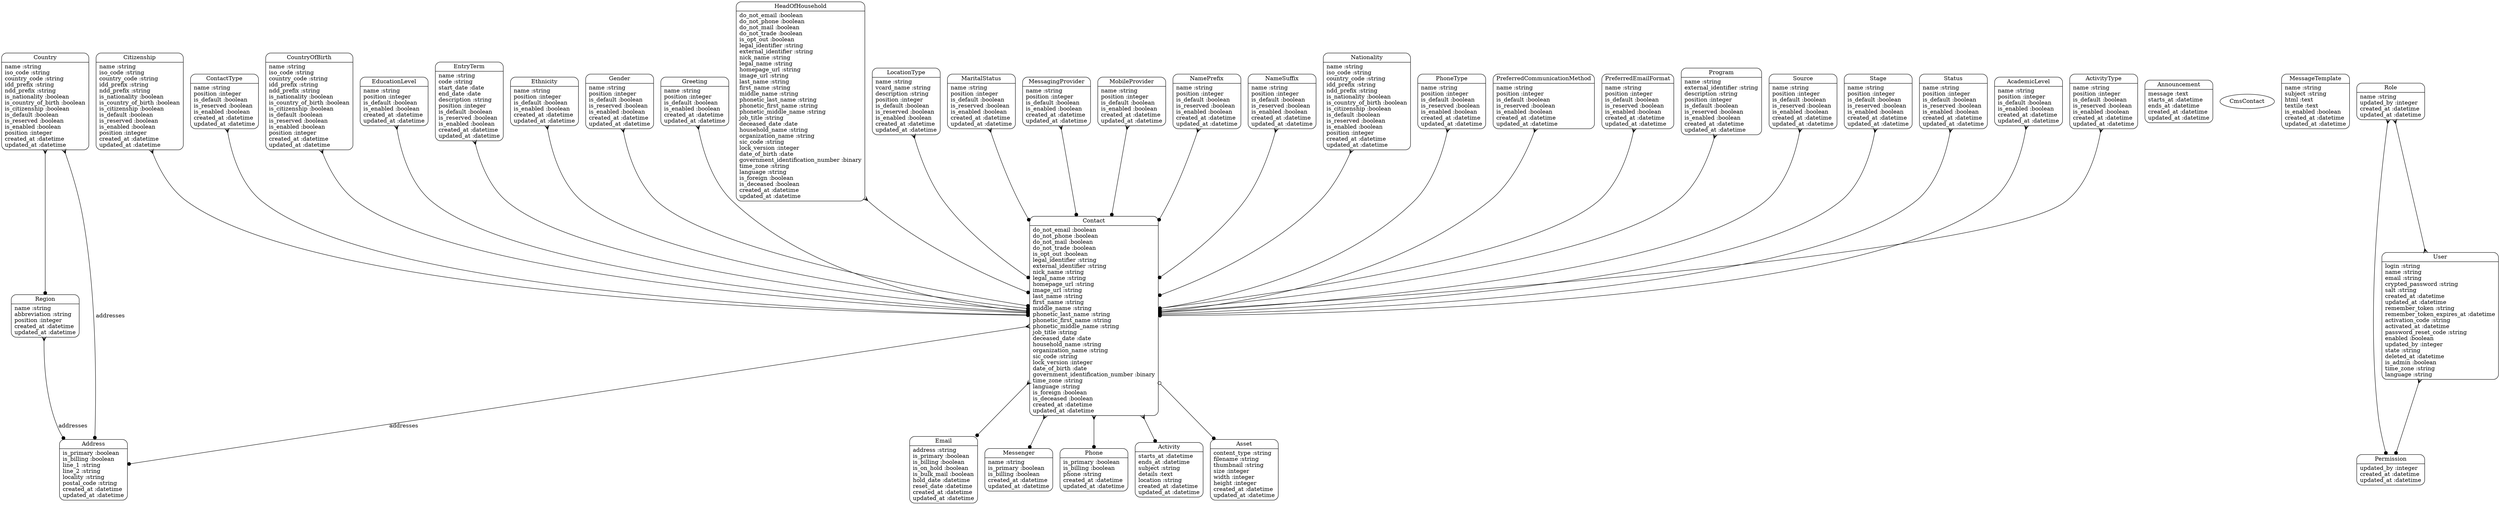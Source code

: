 digraph models_diagram {
	graph[overlap=false, splines=true]
	"AcademicLevel" [shape=Mrecord, label="{AcademicLevel|name :string\lposition :integer\lis_default :boolean\lis_enabled :boolean\lcreated_at :datetime\lupdated_at :datetime\l}"]
	"Activity" [shape=Mrecord, label="{Activity|starts_at :datetime\lends_at :datetime\lsubject :string\ldetails :text\llocation :string\lcreated_at :datetime\lupdated_at :datetime\l}"]
	"ActivityType" [shape=Mrecord, label="{ActivityType|name :string\lposition :integer\lis_default :boolean\lis_reserved :boolean\lis_enabled :boolean\lcreated_at :datetime\lupdated_at :datetime\l}"]
	"Address" [shape=Mrecord, label="{Address|is_primary :boolean\lis_billing :boolean\lline_1 :string\lline_2 :string\llocality :string\lpostal_code :string\lcreated_at :datetime\lupdated_at :datetime\l}"]
	"Announcement" [shape=Mrecord, label="{Announcement|message :text\lstarts_at :datetime\lends_at :datetime\lcreated_at :datetime\lupdated_at :datetime\l}"]
	"Asset" [shape=Mrecord, label="{Asset|content_type :string\lfilename :string\lthumbnail :string\lsize :integer\lwidth :integer\lheight :integer\lcreated_at :datetime\lupdated_at :datetime\l}"]
	"Citizenship" [shape=Mrecord, label="{Citizenship|name :string\liso_code :string\lcountry_code :string\lidd_prefix :string\lndd_prefix :string\lis_nationality :boolean\lis_country_of_birth :boolean\lis_citizenship :boolean\lis_default :boolean\lis_reserved :boolean\lis_enabled :boolean\lposition :integer\lcreated_at :datetime\lupdated_at :datetime\l}"]
	"CmsContact" []
	"Contact" [shape=Mrecord, label="{Contact|do_not_email :boolean\ldo_not_phone :boolean\ldo_not_mail :boolean\ldo_not_trade :boolean\lis_opt_out :boolean\llegal_identifier :string\lexternal_identifier :string\lnick_name :string\llegal_name :string\lhomepage_url :string\limage_url :string\llast_name :string\lfirst_name :string\lmiddle_name :string\lphonetic_last_name :string\lphonetic_first_name :string\lphonetic_middle_name :string\ljob_title :string\ldeceased_date :date\lhousehold_name :string\lorganization_name :string\lsic_code :string\llock_version :integer\ldate_of_birth :date\lgovernment_identification_number :binary\ltime_zone :string\llanguage :string\lis_foreign :boolean\lis_deceased :boolean\lcreated_at :datetime\lupdated_at :datetime\l}"]
	"ContactType" [shape=Mrecord, label="{ContactType|name :string\lposition :integer\lis_default :boolean\lis_reserved :boolean\lis_enabled :boolean\lcreated_at :datetime\lupdated_at :datetime\l}"]
	"Country" [shape=Mrecord, label="{Country|name :string\liso_code :string\lcountry_code :string\lidd_prefix :string\lndd_prefix :string\lis_nationality :boolean\lis_country_of_birth :boolean\lis_citizenship :boolean\lis_default :boolean\lis_reserved :boolean\lis_enabled :boolean\lposition :integer\lcreated_at :datetime\lupdated_at :datetime\l}"]
	"CountryOfBirth" [shape=Mrecord, label="{CountryOfBirth|name :string\liso_code :string\lcountry_code :string\lidd_prefix :string\lndd_prefix :string\lis_nationality :boolean\lis_country_of_birth :boolean\lis_citizenship :boolean\lis_default :boolean\lis_reserved :boolean\lis_enabled :boolean\lposition :integer\lcreated_at :datetime\lupdated_at :datetime\l}"]
	"EducationLevel" [shape=Mrecord, label="{EducationLevel|name :string\lposition :integer\lis_default :boolean\lis_enabled :boolean\lcreated_at :datetime\lupdated_at :datetime\l}"]
	"Email" [shape=Mrecord, label="{Email|address :string\lis_primary :boolean\lis_billing :boolean\lis_on_hold :boolean\lis_bulk_mail :boolean\lhold_date :datetime\lreset_date :datetime\lcreated_at :datetime\lupdated_at :datetime\l}"]
	"EntryTerm" [shape=Mrecord, label="{EntryTerm|name :string\lcode :string\lstart_date :date\lend_date :date\ldescription :string\lposition :integer\lis_default :boolean\lis_reserved :boolean\lis_enabled :boolean\lcreated_at :datetime\lupdated_at :datetime\l}"]
	"Ethnicity" [shape=Mrecord, label="{Ethnicity|name :string\lposition :integer\lis_default :boolean\lis_enabled :boolean\lcreated_at :datetime\lupdated_at :datetime\l}"]
	"Gender" [shape=Mrecord, label="{Gender|name :string\lposition :integer\lis_default :boolean\lis_reserved :boolean\lis_enabled :boolean\lcreated_at :datetime\lupdated_at :datetime\l}"]
	"Greeting" [shape=Mrecord, label="{Greeting|name :string\lposition :integer\lis_default :boolean\lis_enabled :boolean\lcreated_at :datetime\lupdated_at :datetime\l}"]
	"HeadOfHousehold" [shape=Mrecord, label="{HeadOfHousehold|do_not_email :boolean\ldo_not_phone :boolean\ldo_not_mail :boolean\ldo_not_trade :boolean\lis_opt_out :boolean\llegal_identifier :string\lexternal_identifier :string\lnick_name :string\llegal_name :string\lhomepage_url :string\limage_url :string\llast_name :string\lfirst_name :string\lmiddle_name :string\lphonetic_last_name :string\lphonetic_first_name :string\lphonetic_middle_name :string\ljob_title :string\ldeceased_date :date\lhousehold_name :string\lorganization_name :string\lsic_code :string\llock_version :integer\ldate_of_birth :date\lgovernment_identification_number :binary\ltime_zone :string\llanguage :string\lis_foreign :boolean\lis_deceased :boolean\lcreated_at :datetime\lupdated_at :datetime\l}"]
	"LocationType" [shape=Mrecord, label="{LocationType|name :string\lvcard_name :string\ldescription :string\lposition :integer\lis_default :boolean\lis_reserved :boolean\lis_enabled :boolean\lcreated_at :datetime\lupdated_at :datetime\l}"]
	"MaritalStatus" [shape=Mrecord, label="{MaritalStatus|name :string\lposition :integer\lis_default :boolean\lis_reserved :boolean\lis_enabled :boolean\lcreated_at :datetime\lupdated_at :datetime\l}"]
	"MessageTemplate" [shape=Mrecord, label="{MessageTemplate|name :string\lsubject :string\lhtml :text\ltextile :text\lis_enabled :boolean\lcreated_at :datetime\lupdated_at :datetime\l}"]
	"MessagingProvider" [shape=Mrecord, label="{MessagingProvider|name :string\lposition :integer\lis_default :boolean\lis_enabled :boolean\lcreated_at :datetime\lupdated_at :datetime\l}"]
	"Messenger" [shape=Mrecord, label="{Messenger|name :string\lis_primary :boolean\lis_billing :boolean\lcreated_at :datetime\lupdated_at :datetime\l}"]
	"MobileProvider" [shape=Mrecord, label="{MobileProvider|name :string\lposition :integer\lis_default :boolean\lis_enabled :boolean\lcreated_at :datetime\lupdated_at :datetime\l}"]
	"NamePrefix" [shape=Mrecord, label="{NamePrefix|name :string\lposition :integer\lis_default :boolean\lis_reserved :boolean\lis_enabled :boolean\lcreated_at :datetime\lupdated_at :datetime\l}"]
	"NameSuffix" [shape=Mrecord, label="{NameSuffix|name :string\lposition :integer\lis_default :boolean\lis_reserved :boolean\lis_enabled :boolean\lcreated_at :datetime\lupdated_at :datetime\l}"]
	"Nationality" [shape=Mrecord, label="{Nationality|name :string\liso_code :string\lcountry_code :string\lidd_prefix :string\lndd_prefix :string\lis_nationality :boolean\lis_country_of_birth :boolean\lis_citizenship :boolean\lis_default :boolean\lis_reserved :boolean\lis_enabled :boolean\lposition :integer\lcreated_at :datetime\lupdated_at :datetime\l}"]
	"Permission" [shape=Mrecord, label="{Permission|updated_by :integer\lcreated_at :datetime\lupdated_at :datetime\l}"]
	"Phone" [shape=Mrecord, label="{Phone|is_primary :boolean\lis_billing :boolean\lphone :string\lcreated_at :datetime\lupdated_at :datetime\l}"]
	"PhoneType" [shape=Mrecord, label="{PhoneType|name :string\lposition :integer\lis_default :boolean\lis_reserved :boolean\lis_enabled :boolean\lcreated_at :datetime\lupdated_at :datetime\l}"]
	"PreferredCommunicationMethod" [shape=Mrecord, label="{PreferredCommunicationMethod|name :string\lposition :integer\lis_default :boolean\lis_reserved :boolean\lis_enabled :boolean\lcreated_at :datetime\lupdated_at :datetime\l}"]
	"PreferredEmailFormat" [shape=Mrecord, label="{PreferredEmailFormat|name :string\lposition :integer\lis_default :boolean\lis_reserved :boolean\lis_enabled :boolean\lcreated_at :datetime\lupdated_at :datetime\l}"]
	"Program" [shape=Mrecord, label="{Program|name :string\lexternal_identifier :string\ldescription :string\lposition :integer\lis_default :boolean\lis_reserved :boolean\lis_enabled :boolean\lcreated_at :datetime\lupdated_at :datetime\l}"]
	"Region" [shape=Mrecord, label="{Region|name :string\labbreviation :string\lposition :integer\lcreated_at :datetime\lupdated_at :datetime\l}"]
	"Role" [shape=Mrecord, label="{Role|name :string\lupdated_by :integer\lcreated_at :datetime\lupdated_at :datetime\l}"]
	"Source" [shape=Mrecord, label="{Source|name :string\lposition :integer\lis_default :boolean\lis_reserved :boolean\lis_enabled :boolean\lcreated_at :datetime\lupdated_at :datetime\l}"]
	"Stage" [shape=Mrecord, label="{Stage|name :string\lposition :integer\lis_default :boolean\lis_reserved :boolean\lis_enabled :boolean\lcreated_at :datetime\lupdated_at :datetime\l}"]
	"Status" [shape=Mrecord, label="{Status|name :string\lposition :integer\lis_default :boolean\lis_reserved :boolean\lis_enabled :boolean\lcreated_at :datetime\lupdated_at :datetime\l}"]
	"User" [shape=Mrecord, label="{User|login :string\lname :string\lemail :string\lcrypted_password :string\lsalt :string\lcreated_at :datetime\lupdated_at :datetime\lremember_token :string\lremember_token_expires_at :datetime\lactivation_code :string\lactivated_at :datetime\lpassword_reset_code :string\lenabled :boolean\lupdated_by :integer\lstate :string\ldeleted_at :datetime\lis_admin :boolean\ltime_zone :string\llanguage :string\l}"]
	"AcademicLevel" -> "Contact" [arrowtail=crow, arrowhead=dot, dir=both]
	"ActivityType" -> "Contact" [arrowtail=crow, arrowhead=dot, dir=both]
	"Citizenship" -> "Contact" [arrowtail=crow, arrowhead=dot, dir=both]
	"Contact" -> "Activity" [arrowtail=crow, arrowhead=dot, dir=both]
	"Contact" -> "Address" [label="addresses", arrowtail=crow, arrowhead=dot, dir=both]
	"Contact" -> "Email" [arrowtail=crow, arrowhead=dot, dir=both]
	"Contact" -> "Messenger" [arrowtail=crow, arrowhead=dot, dir=both]
	"Contact" -> "Phone" [arrowtail=crow, arrowhead=dot, dir=both]
	"Contact" -> "Asset" [arrowtail=odot, arrowhead=dot, dir=both]
	"ContactType" -> "Contact" [arrowtail=crow, arrowhead=dot, dir=both]
	"Country" -> "Region" [arrowtail=crow, arrowhead=dot, dir=both]
	"Country" -> "Address" [label="addresses", arrowtail=crow, arrowhead=dot, dir=both]
	"CountryOfBirth" -> "Contact" [arrowtail=crow, arrowhead=dot, dir=both]
	"EducationLevel" -> "Contact" [arrowtail=crow, arrowhead=dot, dir=both]
	"EntryTerm" -> "Contact" [arrowtail=crow, arrowhead=dot, dir=both]
	"Ethnicity" -> "Contact" [arrowtail=crow, arrowhead=dot, dir=both]
	"Gender" -> "Contact" [arrowtail=crow, arrowhead=dot, dir=both]
	"Greeting" -> "Contact" [arrowtail=crow, arrowhead=dot, dir=both]
	"HeadOfHousehold" -> "Contact" [arrowtail=crow, arrowhead=dot, dir=both]
	"LocationType" -> "Contact" [arrowtail=crow, arrowhead=dot, dir=both]
	"MaritalStatus" -> "Contact" [arrowtail=crow, arrowhead=dot, dir=both]
	"MessagingProvider" -> "Contact" [arrowtail=crow, arrowhead=dot, dir=both]
	"MobileProvider" -> "Contact" [arrowtail=crow, arrowhead=dot, dir=both]
	"NamePrefix" -> "Contact" [arrowtail=crow, arrowhead=dot, dir=both]
	"NameSuffix" -> "Contact" [arrowtail=crow, arrowhead=dot, dir=both]
	"Nationality" -> "Contact" [arrowtail=crow, arrowhead=dot, dir=both]
	"PhoneType" -> "Contact" [arrowtail=crow, arrowhead=dot, dir=both]
	"PreferredCommunicationMethod" -> "Contact" [arrowtail=crow, arrowhead=dot, dir=both]
	"PreferredEmailFormat" -> "Contact" [arrowtail=crow, arrowhead=dot, dir=both]
	"Program" -> "Contact" [arrowtail=crow, arrowhead=dot, dir=both]
	"Region" -> "Address" [label="addresses", arrowtail=crow, arrowhead=dot, dir=both]
	"Role" -> "User" [arrowtail=crow, arrowhead=crow, dir=both]
	"Role" -> "Permission" [arrowtail=crow, arrowhead=dot, dir=both]
	"Source" -> "Contact" [arrowtail=crow, arrowhead=dot, dir=both]
	"Stage" -> "Contact" [arrowtail=crow, arrowhead=dot, dir=both]
	"Status" -> "Contact" [arrowtail=crow, arrowhead=dot, dir=both]
	"User" -> "Permission" [arrowtail=crow, arrowhead=dot, dir=both]
}
